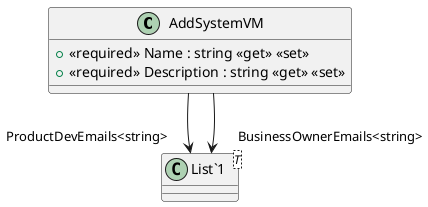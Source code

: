 @startuml
class AddSystemVM {
    + <<required>> Name : string <<get>> <<set>>
    + <<required>> Description : string <<get>> <<set>>
}
class "List`1"<T> {
}
AddSystemVM --> "ProductDevEmails<string>" "List`1"
AddSystemVM --> "BusinessOwnerEmails<string>" "List`1"
@enduml

